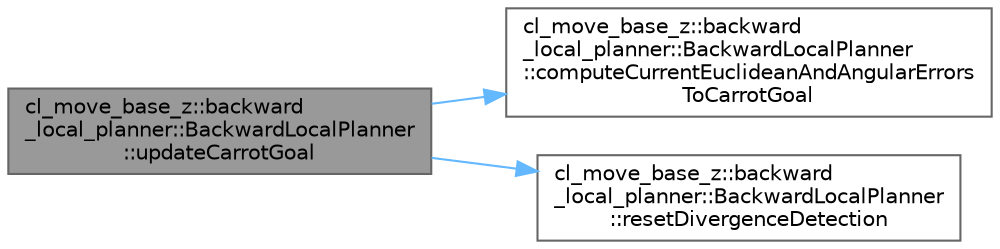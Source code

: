 digraph "cl_move_base_z::backward_local_planner::BackwardLocalPlanner::updateCarrotGoal"
{
 // LATEX_PDF_SIZE
  bgcolor="transparent";
  edge [fontname=Helvetica,fontsize=10,labelfontname=Helvetica,labelfontsize=10];
  node [fontname=Helvetica,fontsize=10,shape=box,height=0.2,width=0.4];
  rankdir="LR";
  Node1 [label="cl_move_base_z::backward\l_local_planner::BackwardLocalPlanner\l::updateCarrotGoal",height=0.2,width=0.4,color="gray40", fillcolor="grey60", style="filled", fontcolor="black",tooltip=" "];
  Node1 -> Node2 [color="steelblue1",style="solid"];
  Node2 [label="cl_move_base_z::backward\l_local_planner::BackwardLocalPlanner\l::computeCurrentEuclideanAndAngularErrors\lToCarrotGoal",height=0.2,width=0.4,color="grey40", fillcolor="white", style="filled",URL="$classcl__move__base__z_1_1backward__local__planner_1_1BackwardLocalPlanner.html#ad39ba029c760fc63ea286c74b5b9b795",tooltip=" "];
  Node1 -> Node3 [color="steelblue1",style="solid"];
  Node3 [label="cl_move_base_z::backward\l_local_planner::BackwardLocalPlanner\l::resetDivergenceDetection",height=0.2,width=0.4,color="grey40", fillcolor="white", style="filled",URL="$classcl__move__base__z_1_1backward__local__planner_1_1BackwardLocalPlanner.html#a35832ebefc43e5977e1222389244c8d3",tooltip=" "];
}
